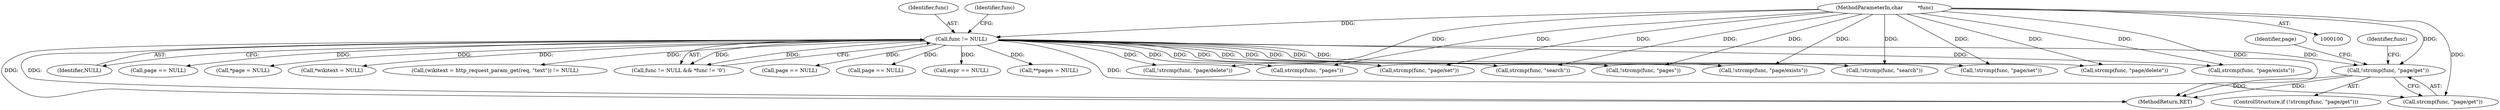 digraph "0_didiwiki_5e5c796617e1712905dc5462b94bd5e6c08d15ea_0@API" {
"1000116" [label="(Call,!strcmp(func, \"page/get\"))"];
"1000107" [label="(Call,func != NULL)"];
"1000103" [label="(MethodParameterIn,char         *func)"];
"1000354" [label="(MethodReturn,RET)"];
"1000154" [label="(Call,!strcmp(func, \"page/set\"))"];
"1000195" [label="(Call,!strcmp(func, \"page/delete\"))"];
"1000272" [label="(Call,strcmp(func, \"search\"))"];
"1000117" [label="(Call,strcmp(func, \"page/get\"))"];
"1000268" [label="(Call,strcmp(func, \"pages\"))"];
"1000156" [label="(Identifier,func)"];
"1000103" [label="(MethodParameterIn,char         *func)"];
"1000115" [label="(ControlStructure,if (!strcmp(func, \"page/get\")))"];
"1000123" [label="(Identifier,page)"];
"1000108" [label="(Identifier,func)"];
"1000242" [label="(Call,page == NULL)"];
"1000155" [label="(Call,strcmp(func, \"page/set\"))"];
"1000267" [label="(Call,!strcmp(func, \"pages\"))"];
"1000164" [label="(Call,*page = NULL)"];
"1000160" [label="(Call,*wikitext = NULL)"];
"1000169" [label="(Call,(wikitext = http_request_param_get(req, \"text\")) != NULL)"];
"1000106" [label="(Call,func != NULL && *func != '\0')"];
"1000112" [label="(Identifier,func)"];
"1000107" [label="(Call,func != NULL)"];
"1000230" [label="(Call,!strcmp(func, \"page/exists\"))"];
"1000128" [label="(Call,page == NULL)"];
"1000271" [label="(Call,!strcmp(func, \"search\"))"];
"1000207" [label="(Call,page == NULL)"];
"1000196" [label="(Call,strcmp(func, \"page/delete\"))"];
"1000231" [label="(Call,strcmp(func, \"page/exists\"))"];
"1000116" [label="(Call,!strcmp(func, \"page/get\"))"];
"1000289" [label="(Call,expr == NULL)"];
"1000277" [label="(Call,**pages = NULL)"];
"1000109" [label="(Identifier,NULL)"];
"1000116" -> "1000115"  [label="AST: "];
"1000116" -> "1000117"  [label="CFG: "];
"1000117" -> "1000116"  [label="AST: "];
"1000123" -> "1000116"  [label="CFG: "];
"1000156" -> "1000116"  [label="CFG: "];
"1000116" -> "1000354"  [label="DDG: "];
"1000116" -> "1000354"  [label="DDG: "];
"1000107" -> "1000116"  [label="DDG: "];
"1000103" -> "1000116"  [label="DDG: "];
"1000107" -> "1000106"  [label="AST: "];
"1000107" -> "1000109"  [label="CFG: "];
"1000108" -> "1000107"  [label="AST: "];
"1000109" -> "1000107"  [label="AST: "];
"1000112" -> "1000107"  [label="CFG: "];
"1000106" -> "1000107"  [label="CFG: "];
"1000107" -> "1000354"  [label="DDG: "];
"1000107" -> "1000354"  [label="DDG: "];
"1000107" -> "1000106"  [label="DDG: "];
"1000107" -> "1000106"  [label="DDG: "];
"1000103" -> "1000107"  [label="DDG: "];
"1000107" -> "1000117"  [label="DDG: "];
"1000107" -> "1000128"  [label="DDG: "];
"1000107" -> "1000154"  [label="DDG: "];
"1000107" -> "1000155"  [label="DDG: "];
"1000107" -> "1000160"  [label="DDG: "];
"1000107" -> "1000164"  [label="DDG: "];
"1000107" -> "1000169"  [label="DDG: "];
"1000107" -> "1000195"  [label="DDG: "];
"1000107" -> "1000196"  [label="DDG: "];
"1000107" -> "1000207"  [label="DDG: "];
"1000107" -> "1000230"  [label="DDG: "];
"1000107" -> "1000231"  [label="DDG: "];
"1000107" -> "1000242"  [label="DDG: "];
"1000107" -> "1000267"  [label="DDG: "];
"1000107" -> "1000268"  [label="DDG: "];
"1000107" -> "1000271"  [label="DDG: "];
"1000107" -> "1000272"  [label="DDG: "];
"1000107" -> "1000277"  [label="DDG: "];
"1000107" -> "1000289"  [label="DDG: "];
"1000103" -> "1000100"  [label="AST: "];
"1000103" -> "1000354"  [label="DDG: "];
"1000103" -> "1000117"  [label="DDG: "];
"1000103" -> "1000154"  [label="DDG: "];
"1000103" -> "1000155"  [label="DDG: "];
"1000103" -> "1000195"  [label="DDG: "];
"1000103" -> "1000196"  [label="DDG: "];
"1000103" -> "1000230"  [label="DDG: "];
"1000103" -> "1000231"  [label="DDG: "];
"1000103" -> "1000267"  [label="DDG: "];
"1000103" -> "1000268"  [label="DDG: "];
"1000103" -> "1000271"  [label="DDG: "];
"1000103" -> "1000272"  [label="DDG: "];
}
